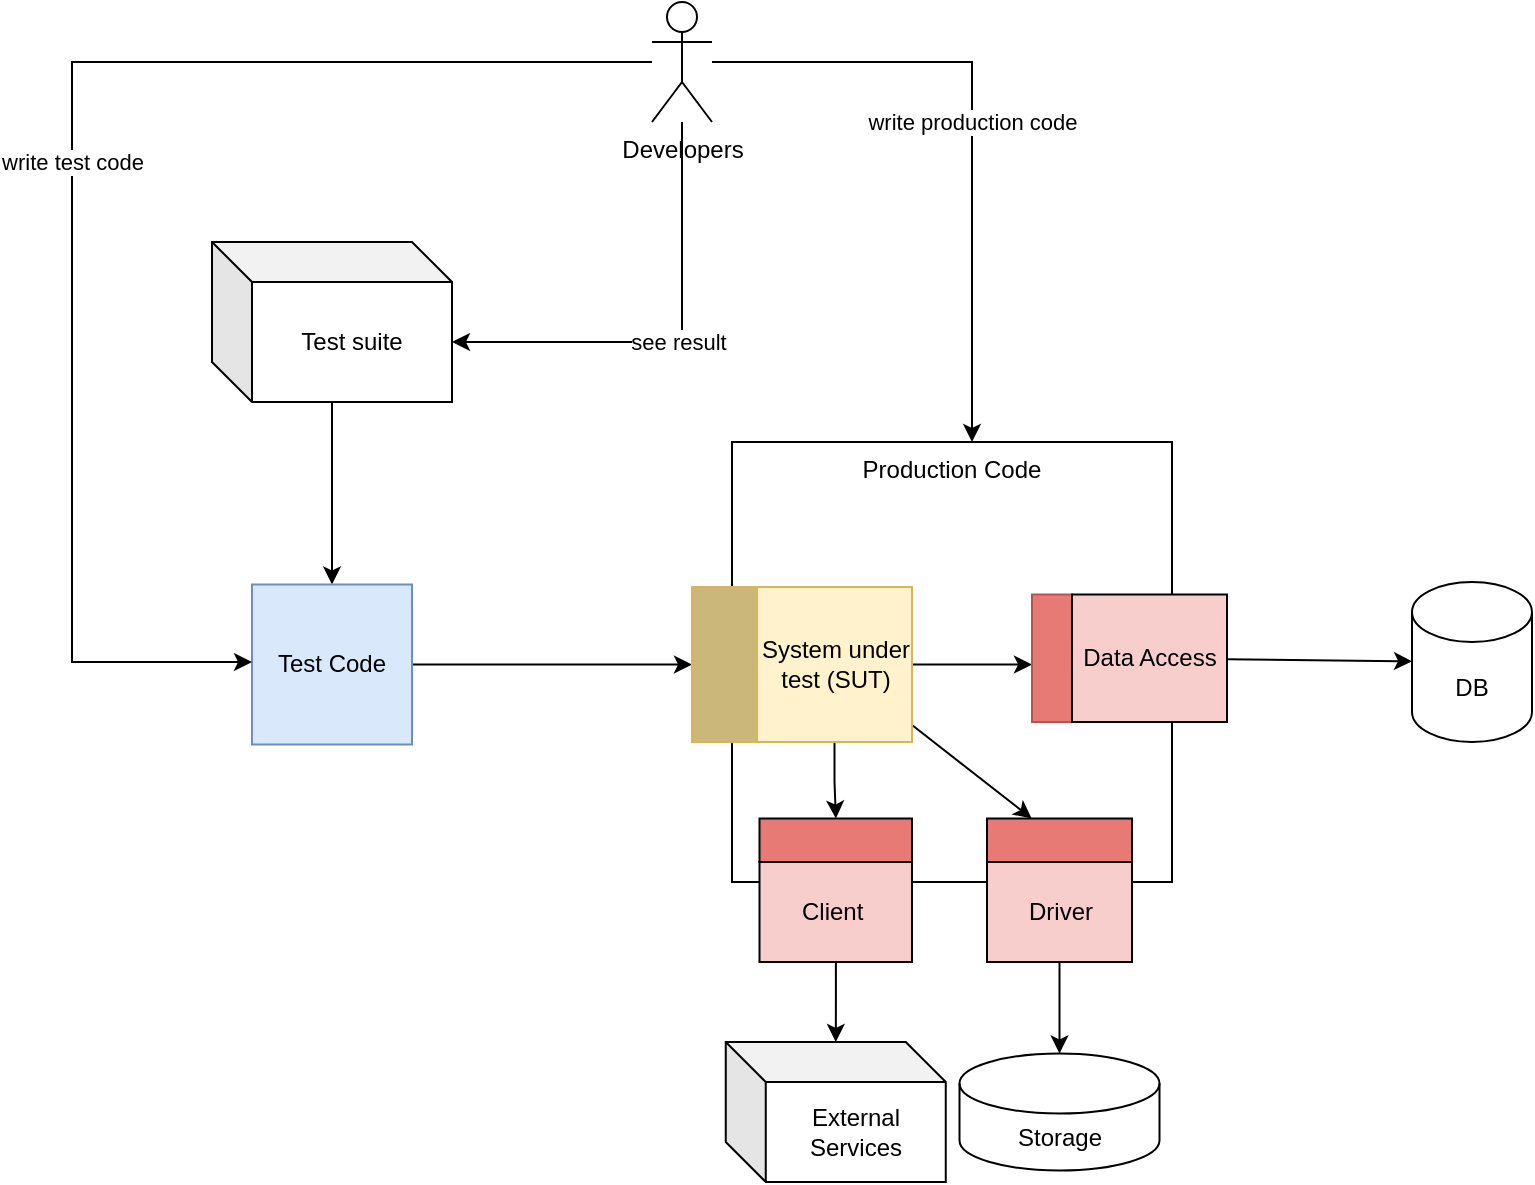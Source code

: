 <mxfile version="21.6.8" type="github">
  <diagram name="หน้า-1" id="V54rJkGDe6UenH7iF8Wh">
    <mxGraphModel dx="662" dy="395" grid="1" gridSize="10" guides="1" tooltips="1" connect="1" arrows="1" fold="1" page="1" pageScale="1" pageWidth="827" pageHeight="1169" math="0" shadow="0">
      <root>
        <mxCell id="0" />
        <mxCell id="1" parent="0" />
        <mxCell id="IcwU3DTUadqm8QiGpATD-16" style="rounded=0;orthogonalLoop=1;jettySize=auto;html=1;" edge="1" parent="1" source="IcwU3DTUadqm8QiGpATD-11" target="IcwU3DTUadqm8QiGpATD-13">
          <mxGeometry relative="1" as="geometry" />
        </mxCell>
        <mxCell id="IcwU3DTUadqm8QiGpATD-11" value="Test suite" style="shape=cube;whiteSpace=wrap;html=1;boundedLbl=1;backgroundOutline=1;darkOpacity=0.05;darkOpacity2=0.1;" vertex="1" parent="1">
          <mxGeometry x="210" y="320" width="120" height="80" as="geometry" />
        </mxCell>
        <mxCell id="IcwU3DTUadqm8QiGpATD-17" style="edgeStyle=orthogonalEdgeStyle;rounded=0;orthogonalLoop=1;jettySize=auto;html=1;" edge="1" parent="1" source="IcwU3DTUadqm8QiGpATD-13" target="IcwU3DTUadqm8QiGpATD-47">
          <mxGeometry relative="1" as="geometry">
            <mxPoint x="380" y="480" as="targetPoint" />
          </mxGeometry>
        </mxCell>
        <mxCell id="IcwU3DTUadqm8QiGpATD-13" value="Test Code" style="whiteSpace=wrap;html=1;aspect=fixed;fillColor=#dae8fc;strokeColor=#6c8ebf;" vertex="1" parent="1">
          <mxGeometry x="230" y="491.25" width="80" height="80" as="geometry" />
        </mxCell>
        <mxCell id="IcwU3DTUadqm8QiGpATD-20" style="edgeStyle=orthogonalEdgeStyle;rounded=0;orthogonalLoop=1;jettySize=auto;html=1;" edge="1" parent="1" source="IcwU3DTUadqm8QiGpATD-14" target="IcwU3DTUadqm8QiGpATD-43">
          <mxGeometry relative="1" as="geometry">
            <mxPoint x="630" y="440" as="targetPoint" />
            <Array as="points">
              <mxPoint x="600" y="531" />
              <mxPoint x="600" y="531" />
            </Array>
          </mxGeometry>
        </mxCell>
        <mxCell id="IcwU3DTUadqm8QiGpATD-22" style="edgeStyle=orthogonalEdgeStyle;rounded=0;orthogonalLoop=1;jettySize=auto;html=1;" edge="1" parent="1" source="IcwU3DTUadqm8QiGpATD-14" target="IcwU3DTUadqm8QiGpATD-45">
          <mxGeometry relative="1" as="geometry">
            <mxPoint x="420" y="590" as="targetPoint" />
          </mxGeometry>
        </mxCell>
        <mxCell id="IcwU3DTUadqm8QiGpATD-33" style="rounded=0;orthogonalLoop=1;jettySize=auto;html=1;" edge="1" parent="1" source="IcwU3DTUadqm8QiGpATD-14" target="IcwU3DTUadqm8QiGpATD-44">
          <mxGeometry relative="1" as="geometry" />
        </mxCell>
        <mxCell id="IcwU3DTUadqm8QiGpATD-14" value="System under test (SUT)" style="whiteSpace=wrap;html=1;aspect=fixed;fillColor=#fff2cc;strokeColor=#d6b656;" vertex="1" parent="1">
          <mxGeometry x="482.5" y="492.5" width="77.5" height="77.5" as="geometry" />
        </mxCell>
        <mxCell id="IcwU3DTUadqm8QiGpATD-18" value="Production Code" style="whiteSpace=wrap;html=1;aspect=fixed;verticalAlign=top;align=center;fillColor=none;" vertex="1" parent="1">
          <mxGeometry x="470" y="420" width="220" height="220" as="geometry" />
        </mxCell>
        <mxCell id="IcwU3DTUadqm8QiGpATD-24" style="rounded=0;orthogonalLoop=1;jettySize=auto;html=1;" edge="1" parent="1" source="IcwU3DTUadqm8QiGpATD-53" target="IcwU3DTUadqm8QiGpATD-23">
          <mxGeometry relative="1" as="geometry">
            <mxPoint x="720" y="530" as="sourcePoint" />
          </mxGeometry>
        </mxCell>
        <mxCell id="IcwU3DTUadqm8QiGpATD-26" style="edgeStyle=orthogonalEdgeStyle;rounded=0;orthogonalLoop=1;jettySize=auto;html=1;" edge="1" parent="1" source="IcwU3DTUadqm8QiGpATD-49" target="IcwU3DTUadqm8QiGpATD-25">
          <mxGeometry relative="1" as="geometry">
            <mxPoint x="513.8" y="690" as="sourcePoint" />
          </mxGeometry>
        </mxCell>
        <mxCell id="IcwU3DTUadqm8QiGpATD-23" value="DB" style="shape=cylinder3;whiteSpace=wrap;html=1;boundedLbl=1;backgroundOutline=1;size=15;" vertex="1" parent="1">
          <mxGeometry x="810" y="490" width="60" height="80" as="geometry" />
        </mxCell>
        <mxCell id="IcwU3DTUadqm8QiGpATD-25" value="External Services" style="shape=cube;whiteSpace=wrap;html=1;boundedLbl=1;backgroundOutline=1;darkOpacity=0.05;darkOpacity2=0.1;" vertex="1" parent="1">
          <mxGeometry x="466.88" y="720" width="110" height="70" as="geometry" />
        </mxCell>
        <mxCell id="IcwU3DTUadqm8QiGpATD-31" value="Storage" style="shape=cylinder3;whiteSpace=wrap;html=1;boundedLbl=1;backgroundOutline=1;size=15;" vertex="1" parent="1">
          <mxGeometry x="583.75" y="725.75" width="100" height="58.5" as="geometry" />
        </mxCell>
        <mxCell id="IcwU3DTUadqm8QiGpATD-37" value="write production code" style="edgeStyle=orthogonalEdgeStyle;rounded=0;orthogonalLoop=1;jettySize=auto;html=1;" edge="1" parent="1" source="IcwU3DTUadqm8QiGpATD-36" target="IcwU3DTUadqm8QiGpATD-18">
          <mxGeometry relative="1" as="geometry">
            <mxPoint x="550" y="230" as="targetPoint" />
            <Array as="points">
              <mxPoint x="590" y="230" />
            </Array>
          </mxGeometry>
        </mxCell>
        <mxCell id="IcwU3DTUadqm8QiGpATD-39" value="write test code" style="edgeStyle=orthogonalEdgeStyle;rounded=0;orthogonalLoop=1;jettySize=auto;html=1;" edge="1" parent="1" source="IcwU3DTUadqm8QiGpATD-36" target="IcwU3DTUadqm8QiGpATD-13">
          <mxGeometry relative="1" as="geometry">
            <Array as="points">
              <mxPoint x="140" y="230" />
              <mxPoint x="140" y="530" />
            </Array>
          </mxGeometry>
        </mxCell>
        <mxCell id="IcwU3DTUadqm8QiGpATD-41" value="see result" style="edgeStyle=orthogonalEdgeStyle;rounded=0;orthogonalLoop=1;jettySize=auto;html=1;" edge="1" parent="1" source="IcwU3DTUadqm8QiGpATD-36" target="IcwU3DTUadqm8QiGpATD-11">
          <mxGeometry relative="1" as="geometry">
            <Array as="points">
              <mxPoint x="445" y="370" />
            </Array>
          </mxGeometry>
        </mxCell>
        <mxCell id="IcwU3DTUadqm8QiGpATD-36" value="Developers" style="shape=umlActor;verticalLabelPosition=bottom;verticalAlign=top;html=1;outlineConnect=0;" vertex="1" parent="1">
          <mxGeometry x="430" y="200" width="30" height="60" as="geometry" />
        </mxCell>
        <mxCell id="IcwU3DTUadqm8QiGpATD-43" value="" style="verticalLabelPosition=bottom;verticalAlign=top;html=1;shape=mxgraph.basic.rect;fillColor2=none;strokeWidth=1;size=20;indent=5;fillColor=#e77a74;strokeColor=#b85450;" vertex="1" parent="1">
          <mxGeometry x="620" y="496.25" width="20" height="63.75" as="geometry" />
        </mxCell>
        <mxCell id="IcwU3DTUadqm8QiGpATD-44" value="" style="verticalLabelPosition=bottom;verticalAlign=top;html=1;shape=mxgraph.basic.rect;fillColor2=none;strokeWidth=1;size=20;indent=5;fillColor=#e77a74;" vertex="1" parent="1">
          <mxGeometry x="597.5" y="608.25" width="72.5" height="21.75" as="geometry" />
        </mxCell>
        <mxCell id="IcwU3DTUadqm8QiGpATD-45" value="" style="verticalLabelPosition=bottom;verticalAlign=top;html=1;shape=mxgraph.basic.rect;fillColor2=none;strokeWidth=1;size=0;indent=5;fillColor=#e77a74;" vertex="1" parent="1">
          <mxGeometry x="483.75" y="608.25" width="76.25" height="21.75" as="geometry" />
        </mxCell>
        <mxCell id="IcwU3DTUadqm8QiGpATD-47" value="" style="verticalLabelPosition=bottom;verticalAlign=top;html=1;shape=mxgraph.basic.rect;fillColor2=none;strokeWidth=1;size=20;indent=5;fillColor=#ccb77b;strokeColor=#d6b656;" vertex="1" parent="1">
          <mxGeometry x="450" y="492.5" width="32.5" height="77.5" as="geometry" />
        </mxCell>
        <mxCell id="IcwU3DTUadqm8QiGpATD-49" value="Client&amp;nbsp;" style="rounded=0;whiteSpace=wrap;html=1;fillColor=#f8cecc;" vertex="1" parent="1">
          <mxGeometry x="483.75" y="630" width="76.25" height="50" as="geometry" />
        </mxCell>
        <mxCell id="IcwU3DTUadqm8QiGpATD-52" style="rounded=0;orthogonalLoop=1;jettySize=auto;html=1;" edge="1" parent="1" source="IcwU3DTUadqm8QiGpATD-50" target="IcwU3DTUadqm8QiGpATD-31">
          <mxGeometry relative="1" as="geometry" />
        </mxCell>
        <mxCell id="IcwU3DTUadqm8QiGpATD-50" value="Driver" style="rounded=0;whiteSpace=wrap;html=1;fillColor=#f8cecc;" vertex="1" parent="1">
          <mxGeometry x="597.5" y="630" width="72.5" height="50" as="geometry" />
        </mxCell>
        <mxCell id="IcwU3DTUadqm8QiGpATD-53" value="Data Access" style="rounded=0;whiteSpace=wrap;html=1;fillColor=#f8cecc;" vertex="1" parent="1">
          <mxGeometry x="640" y="496.25" width="77.5" height="63.75" as="geometry" />
        </mxCell>
      </root>
    </mxGraphModel>
  </diagram>
</mxfile>
